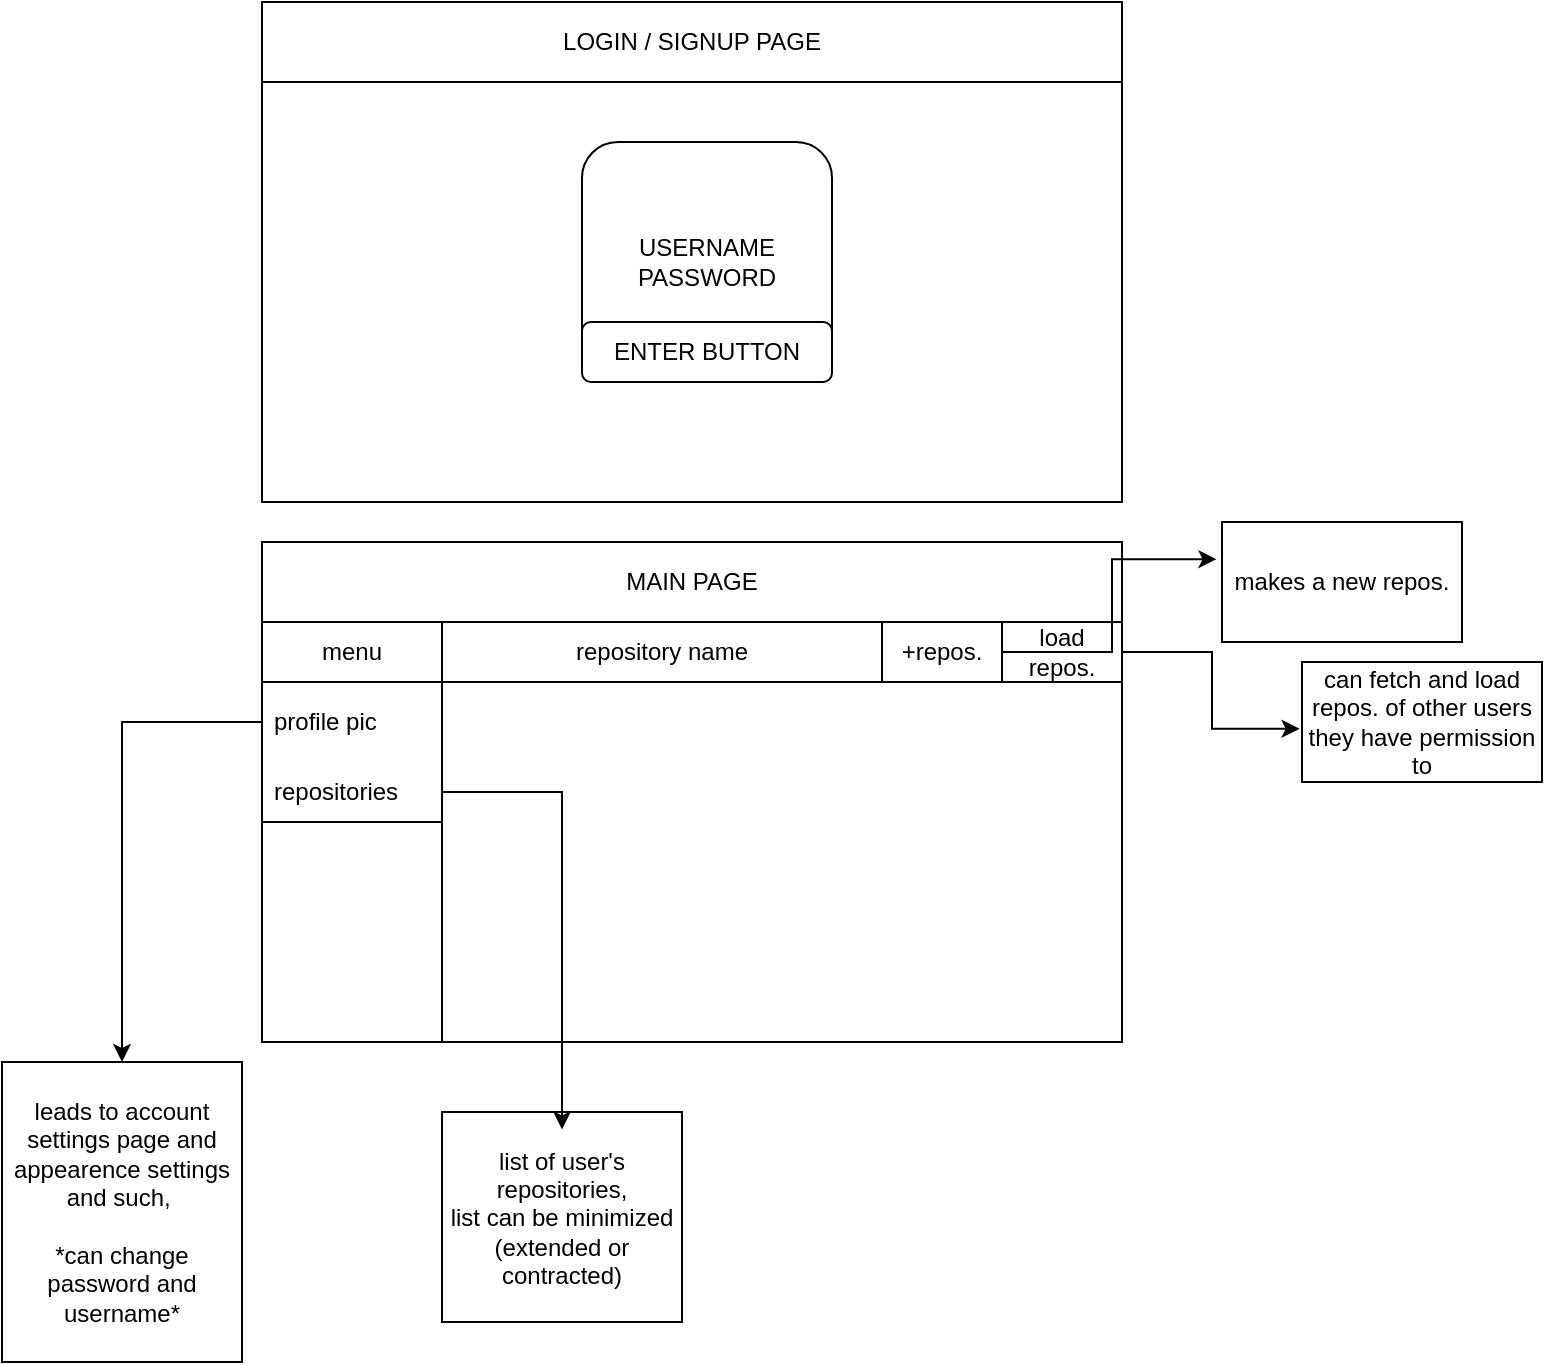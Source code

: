 <mxfile version="26.1.3">
  <diagram name="Page-1" id="7EHDTGMaVwD3-Bb-7en0">
    <mxGraphModel dx="1646" dy="441" grid="1" gridSize="10" guides="1" tooltips="1" connect="1" arrows="1" fold="1" page="1" pageScale="1" pageWidth="827" pageHeight="1169" math="0" shadow="0">
      <root>
        <mxCell id="0" />
        <mxCell id="1" parent="0" />
        <mxCell id="tKaGJPe-i1fQceckgeRG-2" value="LOGIN / SIGNUP PAGE" style="rounded=0;whiteSpace=wrap;html=1;" vertex="1" parent="1">
          <mxGeometry width="430" height="40" as="geometry" />
        </mxCell>
        <mxCell id="tKaGJPe-i1fQceckgeRG-3" value="" style="rounded=0;whiteSpace=wrap;html=1;" vertex="1" parent="1">
          <mxGeometry y="40" width="430" height="210" as="geometry" />
        </mxCell>
        <mxCell id="tKaGJPe-i1fQceckgeRG-5" value="USERNAME&lt;br&gt;PASSWORD" style="rounded=1;whiteSpace=wrap;html=1;" vertex="1" parent="1">
          <mxGeometry x="160" y="70" width="125" height="120" as="geometry" />
        </mxCell>
        <mxCell id="tKaGJPe-i1fQceckgeRG-10" value="MAIN PAGE" style="rounded=0;whiteSpace=wrap;html=1;" vertex="1" parent="1">
          <mxGeometry y="270" width="430" height="40" as="geometry" />
        </mxCell>
        <mxCell id="tKaGJPe-i1fQceckgeRG-11" value="" style="rounded=0;whiteSpace=wrap;html=1;" vertex="1" parent="1">
          <mxGeometry y="310" width="430" height="210" as="geometry" />
        </mxCell>
        <mxCell id="tKaGJPe-i1fQceckgeRG-12" value="ENTER BUTTON" style="rounded=1;whiteSpace=wrap;html=1;" vertex="1" parent="1">
          <mxGeometry x="160" y="160" width="125" height="30" as="geometry" />
        </mxCell>
        <mxCell id="tKaGJPe-i1fQceckgeRG-14" value="menu" style="swimlane;fontStyle=0;childLayout=stackLayout;horizontal=1;startSize=30;horizontalStack=0;resizeParent=1;resizeParentMax=0;resizeLast=0;collapsible=1;marginBottom=0;whiteSpace=wrap;html=1;movable=1;resizable=1;rotatable=1;deletable=1;editable=1;locked=0;connectable=1;" vertex="1" parent="1">
          <mxGeometry y="310" width="90" height="100" as="geometry" />
        </mxCell>
        <mxCell id="tKaGJPe-i1fQceckgeRG-15" value="profile pic" style="text;strokeColor=none;fillColor=none;align=left;verticalAlign=middle;spacingLeft=4;spacingRight=4;overflow=hidden;points=[[0,0.5],[1,0.5]];portConstraint=eastwest;rotatable=1;whiteSpace=wrap;html=1;movable=1;resizable=1;deletable=1;editable=1;locked=0;connectable=1;" vertex="1" parent="tKaGJPe-i1fQceckgeRG-14">
          <mxGeometry y="30" width="90" height="40" as="geometry" />
        </mxCell>
        <mxCell id="tKaGJPe-i1fQceckgeRG-16" value="repositories" style="text;strokeColor=none;fillColor=none;align=left;verticalAlign=middle;spacingLeft=4;spacingRight=4;overflow=hidden;points=[[0,0.5],[1,0.5]];portConstraint=eastwest;rotatable=1;whiteSpace=wrap;html=1;movable=1;resizable=1;deletable=1;editable=1;locked=0;connectable=1;" vertex="1" parent="tKaGJPe-i1fQceckgeRG-14">
          <mxGeometry y="70" width="90" height="30" as="geometry" />
        </mxCell>
        <mxCell id="tKaGJPe-i1fQceckgeRG-19" value="" style="rounded=0;whiteSpace=wrap;html=1;movable=1;resizable=1;rotatable=1;deletable=1;editable=1;locked=0;connectable=1;" vertex="1" parent="1">
          <mxGeometry y="410" width="90" height="110" as="geometry" />
        </mxCell>
        <mxCell id="tKaGJPe-i1fQceckgeRG-20" value="repository name" style="rounded=0;whiteSpace=wrap;html=1;" vertex="1" parent="1">
          <mxGeometry x="90" y="310" width="220" height="30" as="geometry" />
        </mxCell>
        <mxCell id="tKaGJPe-i1fQceckgeRG-21" value="+repos." style="rounded=0;whiteSpace=wrap;html=1;" vertex="1" parent="1">
          <mxGeometry x="310" y="310" width="60" height="30" as="geometry" />
        </mxCell>
        <mxCell id="tKaGJPe-i1fQceckgeRG-23" value="load repos." style="rounded=0;whiteSpace=wrap;html=1;" vertex="1" parent="1">
          <mxGeometry x="370" y="310" width="60" height="30" as="geometry" />
        </mxCell>
        <mxCell id="tKaGJPe-i1fQceckgeRG-24" value="can fetch and load repos. of other users they have permission to" style="rounded=0;whiteSpace=wrap;html=1;" vertex="1" parent="1">
          <mxGeometry x="520" y="330" width="120" height="60" as="geometry" />
        </mxCell>
        <mxCell id="tKaGJPe-i1fQceckgeRG-25" style="edgeStyle=orthogonalEdgeStyle;rounded=0;orthogonalLoop=1;jettySize=auto;html=1;exitX=1;exitY=0.5;exitDx=0;exitDy=0;entryX=-0.01;entryY=0.557;entryDx=0;entryDy=0;entryPerimeter=0;" edge="1" parent="1" source="tKaGJPe-i1fQceckgeRG-23" target="tKaGJPe-i1fQceckgeRG-24">
          <mxGeometry relative="1" as="geometry" />
        </mxCell>
        <mxCell id="tKaGJPe-i1fQceckgeRG-26" value="makes a new repos." style="rounded=0;whiteSpace=wrap;html=1;" vertex="1" parent="1">
          <mxGeometry x="480" y="260" width="120" height="60" as="geometry" />
        </mxCell>
        <mxCell id="tKaGJPe-i1fQceckgeRG-27" style="edgeStyle=orthogonalEdgeStyle;rounded=0;orthogonalLoop=1;jettySize=auto;html=1;entryX=-0.023;entryY=0.31;entryDx=0;entryDy=0;entryPerimeter=0;" edge="1" parent="1" source="tKaGJPe-i1fQceckgeRG-21" target="tKaGJPe-i1fQceckgeRG-26">
          <mxGeometry relative="1" as="geometry" />
        </mxCell>
        <mxCell id="tKaGJPe-i1fQceckgeRG-28" value="leads to account settings page and appearence settings and such,&amp;nbsp;&lt;div&gt;&lt;br&gt;&lt;div&gt;*can change password and username*&lt;/div&gt;&lt;/div&gt;" style="rounded=0;whiteSpace=wrap;html=1;" vertex="1" parent="1">
          <mxGeometry x="-130" y="530" width="120" height="150" as="geometry" />
        </mxCell>
        <mxCell id="tKaGJPe-i1fQceckgeRG-29" style="edgeStyle=orthogonalEdgeStyle;rounded=0;orthogonalLoop=1;jettySize=auto;html=1;" edge="1" parent="1" source="tKaGJPe-i1fQceckgeRG-15" target="tKaGJPe-i1fQceckgeRG-28">
          <mxGeometry relative="1" as="geometry">
            <mxPoint x="-30" y="570.8" as="targetPoint" />
          </mxGeometry>
        </mxCell>
        <mxCell id="tKaGJPe-i1fQceckgeRG-30" value="list of user&#39;s repositories,&lt;div&gt;list can be minimized (extended or contracted)&lt;/div&gt;" style="rounded=0;whiteSpace=wrap;html=1;" vertex="1" parent="1">
          <mxGeometry x="90" y="555" width="120" height="105" as="geometry" />
        </mxCell>
        <mxCell id="tKaGJPe-i1fQceckgeRG-31" style="edgeStyle=orthogonalEdgeStyle;rounded=0;orthogonalLoop=1;jettySize=auto;html=1;entryX=0.5;entryY=0.083;entryDx=0;entryDy=0;entryPerimeter=0;" edge="1" parent="1" source="tKaGJPe-i1fQceckgeRG-16" target="tKaGJPe-i1fQceckgeRG-30">
          <mxGeometry relative="1" as="geometry" />
        </mxCell>
      </root>
    </mxGraphModel>
  </diagram>
</mxfile>
